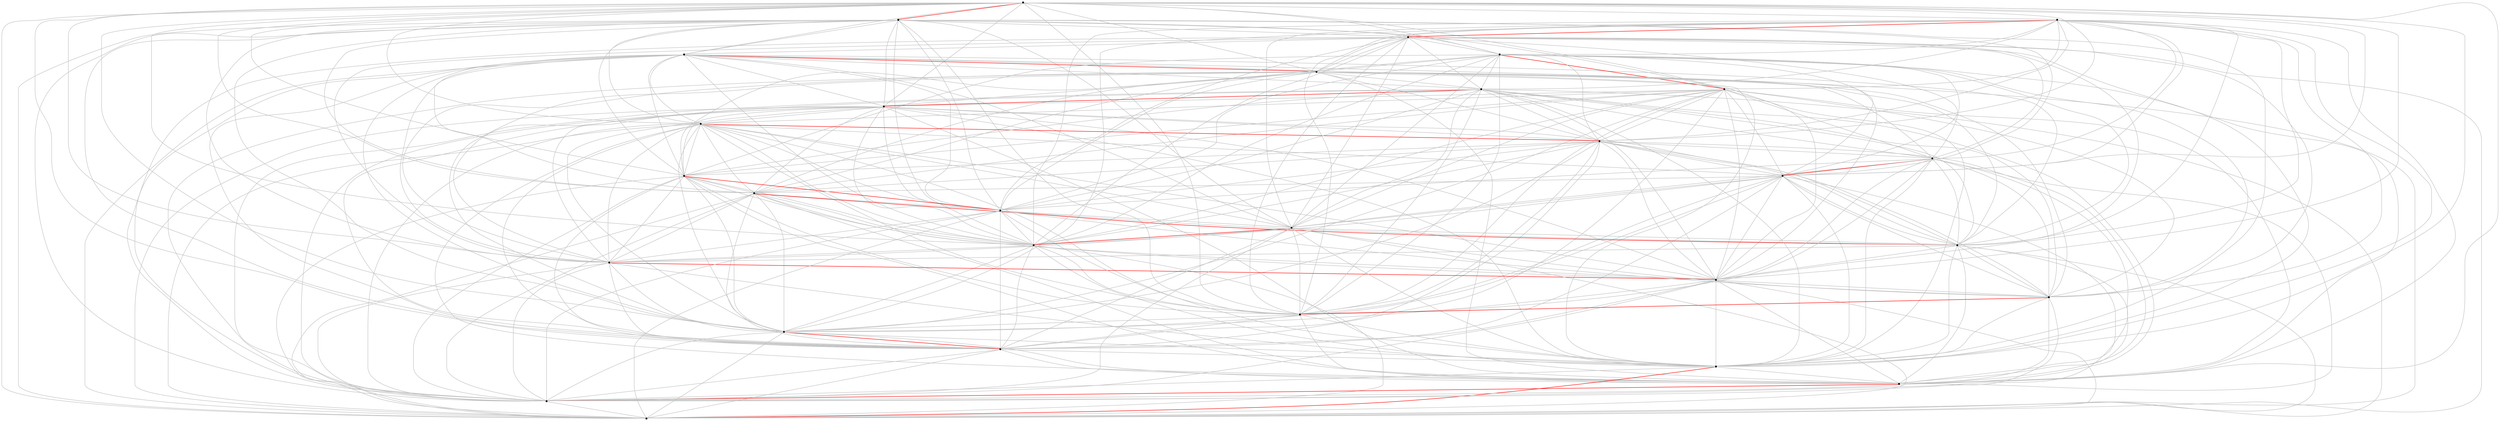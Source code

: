 graph G {
	 node [shape = "point"]
 0 -- 1[color = "red"];
0 -- 2[color = "grey"];
0 -- 4[color = "grey"];
0 -- 5[color = "grey"];
0 -- 6[color = "grey"];
0 -- 7[color = "grey"];
0 -- 9[color = "grey"];
0 -- 10[color = "grey"];
0 -- 11[color = "grey"];
0 -- 13[color = "grey"];
0 -- 14[color = "grey"];
0 -- 15[color = "grey"];
0 -- 19[color = "grey"];
0 -- 20[color = "grey"];
0 -- 21[color = "grey"];
0 -- 23[color = "grey"];
0 -- 24[color = "grey"];
0 -- 25[color = "grey"];
0 -- 26[color = "grey"];
0 -- 27[color = "grey"];
0 -- 29[color = "grey"];
1 -- 3[color = "grey"];
1 -- 4[color = "grey"];
1 -- 5[color = "grey"];
1 -- 6[color = "grey"];
1 -- 9[color = "grey"];
1 -- 10[color = "grey"];
1 -- 13[color = "grey"];
1 -- 14[color = "grey"];
1 -- 15[color = "grey"];
1 -- 16[color = "grey"];
1 -- 17[color = "grey"];
1 -- 19[color = "grey"];
1 -- 20[color = "grey"];
1 -- 23[color = "grey"];
1 -- 24[color = "grey"];
1 -- 25[color = "grey"];
1 -- 26[color = "grey"];
1 -- 28[color = "grey"];
1 -- 29[color = "grey"];
2 -- 3[color = "red"];
2 -- 5[color = "grey"];
2 -- 6[color = "grey"];
2 -- 7[color = "grey"];
2 -- 8[color = "grey"];
2 -- 11[color = "grey"];
2 -- 12[color = "grey"];
2 -- 14[color = "grey"];
2 -- 17[color = "grey"];
2 -- 18[color = "grey"];
2 -- 19[color = "grey"];
2 -- 21[color = "grey"];
2 -- 22[color = "grey"];
2 -- 23[color = "grey"];
2 -- 24[color = "grey"];
2 -- 26[color = "grey"];
2 -- 27[color = "grey"];
3 -- 4[color = "grey"];
3 -- 5[color = "grey"];
3 -- 7[color = "grey"];
3 -- 8[color = "grey"];
3 -- 12[color = "grey"];
3 -- 14[color = "grey"];
3 -- 16[color = "grey"];
3 -- 17[color = "grey"];
3 -- 18[color = "grey"];
3 -- 19[color = "grey"];
3 -- 20[color = "grey"];
3 -- 22[color = "grey"];
3 -- 23[color = "grey"];
3 -- 26[color = "grey"];
3 -- 28[color = "grey"];
3 -- 29[color = "grey"];
4 -- 7[color = "red"];
4 -- 8[color = "grey"];
4 -- 9[color = "grey"];
4 -- 10[color = "grey"];
4 -- 13[color = "grey"];
4 -- 15[color = "grey"];
4 -- 16[color = "grey"];
4 -- 17[color = "grey"];
4 -- 18[color = "grey"];
4 -- 19[color = "grey"];
4 -- 20[color = "grey"];
4 -- 21[color = "grey"];
4 -- 24[color = "grey"];
4 -- 25[color = "grey"];
4 -- 26[color = "grey"];
4 -- 28[color = "grey"];
4 -- 29[color = "grey"];
5 -- 6[color = "red"];
5 -- 7[color = "grey"];
5 -- 8[color = "grey"];
5 -- 11[color = "grey"];
5 -- 12[color = "grey"];
5 -- 13[color = "grey"];
5 -- 14[color = "grey"];
5 -- 15[color = "grey"];
5 -- 16[color = "grey"];
5 -- 17[color = "grey"];
5 -- 18[color = "grey"];
5 -- 19[color = "grey"];
5 -- 22[color = "grey"];
5 -- 23[color = "grey"];
5 -- 27[color = "grey"];
6 -- 9[color = "grey"];
6 -- 10[color = "grey"];
6 -- 11[color = "grey"];
6 -- 12[color = "grey"];
6 -- 13[color = "grey"];
6 -- 14[color = "grey"];
6 -- 15[color = "grey"];
6 -- 17[color = "grey"];
6 -- 19[color = "grey"];
6 -- 21[color = "grey"];
6 -- 22[color = "grey"];
6 -- 23[color = "grey"];
6 -- 24[color = "grey"];
6 -- 25[color = "grey"];
6 -- 26[color = "grey"];
6 -- 27[color = "grey"];
7 -- 8[color = "grey"];
7 -- 9[color = "grey"];
7 -- 11[color = "grey"];
7 -- 12[color = "grey"];
7 -- 13[color = "grey"];
7 -- 15[color = "grey"];
7 -- 16[color = "grey"];
7 -- 18[color = "grey"];
7 -- 20[color = "grey"];
7 -- 21[color = "grey"];
7 -- 22[color = "grey"];
7 -- 24[color = "grey"];
7 -- 27[color = "grey"];
7 -- 28[color = "grey"];
7 -- 29[color = "grey"];
8 -- 9[color = "red"];
8 -- 11[color = "grey"];
8 -- 12[color = "grey"];
8 -- 13[color = "grey"];
8 -- 16[color = "grey"];
8 -- 17[color = "grey"];
8 -- 18[color = "grey"];
8 -- 20[color = "grey"];
8 -- 21[color = "grey"];
8 -- 22[color = "grey"];
8 -- 23[color = "grey"];
8 -- 26[color = "grey"];
8 -- 27[color = "grey"];
8 -- 28[color = "grey"];
8 -- 29[color = "grey"];
9 -- 10[color = "grey"];
9 -- 11[color = "grey"];
9 -- 13[color = "grey"];
9 -- 15[color = "grey"];
9 -- 16[color = "grey"];
9 -- 18[color = "grey"];
9 -- 19[color = "grey"];
9 -- 20[color = "grey"];
9 -- 21[color = "grey"];
9 -- 24[color = "grey"];
9 -- 25[color = "grey"];
9 -- 26[color = "grey"];
9 -- 27[color = "grey"];
9 -- 28[color = "grey"];
9 -- 29[color = "grey"];
10 -- 11[color = "red"];
10 -- 13[color = "grey"];
10 -- 14[color = "grey"];
10 -- 15[color = "grey"];
10 -- 16[color = "grey"];
10 -- 17[color = "grey"];
10 -- 19[color = "grey"];
10 -- 20[color = "grey"];
10 -- 21[color = "grey"];
10 -- 23[color = "grey"];
10 -- 24[color = "grey"];
10 -- 25[color = "grey"];
10 -- 26[color = "grey"];
10 -- 27[color = "grey"];
10 -- 28[color = "grey"];
10 -- 29[color = "grey"];
11 -- 12[color = "grey"];
11 -- 13[color = "grey"];
11 -- 14[color = "grey"];
11 -- 15[color = "grey"];
11 -- 16[color = "grey"];
11 -- 18[color = "grey"];
11 -- 19[color = "grey"];
11 -- 21[color = "grey"];
11 -- 22[color = "grey"];
11 -- 23[color = "grey"];
11 -- 24[color = "grey"];
11 -- 25[color = "grey"];
11 -- 27[color = "grey"];
12 -- 14[color = "red"];
12 -- 16[color = "grey"];
12 -- 17[color = "grey"];
12 -- 18[color = "grey"];
12 -- 21[color = "grey"];
12 -- 22[color = "grey"];
12 -- 23[color = "grey"];
12 -- 26[color = "grey"];
12 -- 27[color = "grey"];
12 -- 28[color = "grey"];
13 -- 15[color = "grey"];
13 -- 16[color = "red"];
13 -- 19[color = "grey"];
13 -- 20[color = "grey"];
13 -- 21[color = "grey"];
13 -- 23[color = "grey"];
13 -- 24[color = "grey"];
13 -- 25[color = "grey"];
13 -- 27[color = "grey"];
13 -- 28[color = "grey"];
13 -- 29[color = "grey"];
14 -- 15[color = "grey"];
14 -- 17[color = "grey"];
14 -- 18[color = "grey"];
14 -- 19[color = "grey"];
14 -- 21[color = "grey"];
14 -- 22[color = "grey"];
14 -- 23[color = "grey"];
14 -- 24[color = "grey"];
14 -- 25[color = "grey"];
14 -- 26[color = "grey"];
14 -- 27[color = "grey"];
15 -- 16[color = "grey"];
15 -- 18[color = "red"];
15 -- 19[color = "grey"];
15 -- 20[color = "grey"];
15 -- 21[color = "grey"];
15 -- 24[color = "grey"];
15 -- 25[color = "grey"];
15 -- 27[color = "grey"];
15 -- 28[color = "grey"];
15 -- 29[color = "grey"];
16 -- 17[color = "grey"];
16 -- 18[color = "grey"];
16 -- 19[color = "grey"];
16 -- 20[color = "grey"];
16 -- 22[color = "grey"];
16 -- 23[color = "grey"];
16 -- 25[color = "grey"];
16 -- 28[color = "grey"];
16 -- 29[color = "grey"];
17 -- 18[color = "grey"];
17 -- 19[color = "red"];
17 -- 20[color = "grey"];
17 -- 22[color = "grey"];
17 -- 23[color = "grey"];
17 -- 25[color = "grey"];
17 -- 26[color = "grey"];
17 -- 28[color = "grey"];
17 -- 29[color = "grey"];
18 -- 20[color = "grey"];
18 -- 21[color = "grey"];
18 -- 22[color = "grey"];
18 -- 26[color = "grey"];
18 -- 27[color = "grey"];
18 -- 28[color = "grey"];
18 -- 29[color = "grey"];
19 -- 20[color = "grey"];
19 -- 23[color = "grey"];
19 -- 24[color = "grey"];
19 -- 25[color = "grey"];
19 -- 26[color = "grey"];
19 -- 29[color = "grey"];
20 -- 21[color = "red"];
20 -- 24[color = "grey"];
20 -- 25[color = "grey"];
20 -- 26[color = "grey"];
20 -- 28[color = "grey"];
20 -- 29[color = "grey"];
21 -- 22[color = "grey"];
21 -- 24[color = "grey"];
21 -- 25[color = "grey"];
21 -- 26[color = "grey"];
21 -- 27[color = "grey"];
21 -- 28[color = "grey"];
21 -- 29[color = "grey"];
22 -- 23[color = "red"];
22 -- 26[color = "grey"];
22 -- 27[color = "grey"];
22 -- 28[color = "grey"];
23 -- 24[color = "grey"];
23 -- 25[color = "grey"];
23 -- 26[color = "grey"];
23 -- 27[color = "grey"];
24 -- 25[color = "red"];
24 -- 26[color = "grey"];
24 -- 27[color = "grey"];
24 -- 28[color = "grey"];
24 -- 29[color = "grey"];
25 -- 26[color = "grey"];
25 -- 27[color = "grey"];
25 -- 28[color = "grey"];
25 -- 29[color = "grey"];
26 -- 27[color = "grey"];
26 -- 28[color = "grey"];
26 -- 29[color = "red"];
27 -- 28[color = "red"];
28 -- 29[color = "grey"];
}
